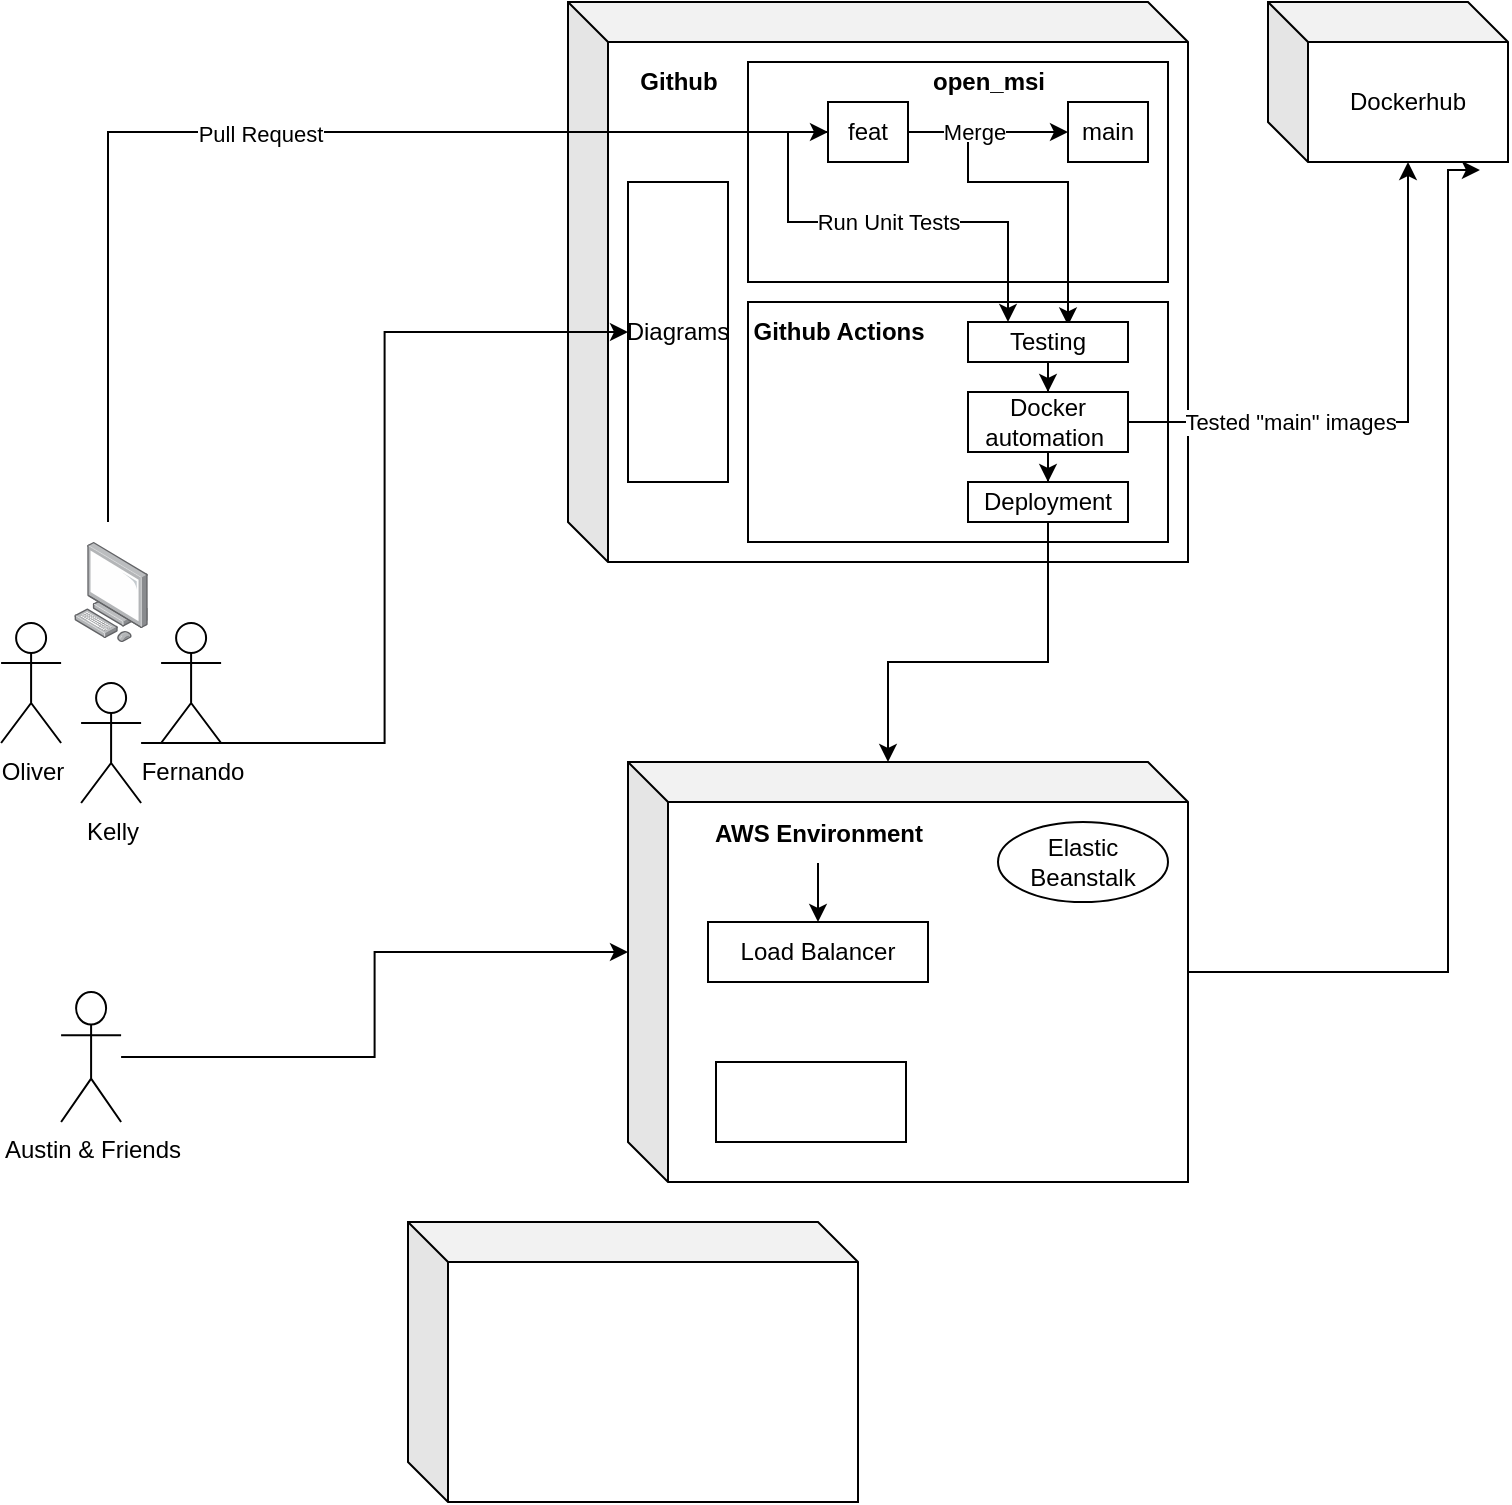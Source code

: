 <mxfile version="21.6.1" type="github">
  <diagram id="C5RBs43oDa-KdzZeNtuy" name="Page-1">
    <mxGraphModel dx="1219" dy="1100" grid="1" gridSize="10" guides="1" tooltips="1" connect="1" arrows="1" fold="1" page="1" pageScale="1" pageWidth="827" pageHeight="1169" math="0" shadow="0">
      <root>
        <mxCell id="WIyWlLk6GJQsqaUBKTNV-0" />
        <mxCell id="WIyWlLk6GJQsqaUBKTNV-1" parent="WIyWlLk6GJQsqaUBKTNV-0" />
        <mxCell id="ok3c5rBseA4MzY6DTmoh-71" style="edgeStyle=orthogonalEdgeStyle;rounded=0;orthogonalLoop=1;jettySize=auto;html=1;entryX=0.883;entryY=1.05;entryDx=0;entryDy=0;entryPerimeter=0;" edge="1" parent="WIyWlLk6GJQsqaUBKTNV-1" source="ok3c5rBseA4MzY6DTmoh-61" target="ok3c5rBseA4MzY6DTmoh-55">
          <mxGeometry relative="1" as="geometry">
            <Array as="points">
              <mxPoint x="780" y="515" />
              <mxPoint x="780" y="114" />
            </Array>
          </mxGeometry>
        </mxCell>
        <mxCell id="ok3c5rBseA4MzY6DTmoh-61" value="" style="shape=cube;whiteSpace=wrap;html=1;boundedLbl=1;backgroundOutline=1;darkOpacity=0.05;darkOpacity2=0.1;" vertex="1" parent="WIyWlLk6GJQsqaUBKTNV-1">
          <mxGeometry x="370" y="410" width="280" height="210" as="geometry" />
        </mxCell>
        <mxCell id="ok3c5rBseA4MzY6DTmoh-1" value="" style="shape=cube;whiteSpace=wrap;html=1;boundedLbl=1;backgroundOutline=1;darkOpacity=0.05;darkOpacity2=0.1;" vertex="1" parent="WIyWlLk6GJQsqaUBKTNV-1">
          <mxGeometry x="340" y="30" width="310" height="280" as="geometry" />
        </mxCell>
        <mxCell id="ok3c5rBseA4MzY6DTmoh-2" value="" style="rounded=0;whiteSpace=wrap;html=1;" vertex="1" parent="WIyWlLk6GJQsqaUBKTNV-1">
          <mxGeometry x="430" y="180" width="210" height="120" as="geometry" />
        </mxCell>
        <mxCell id="ok3c5rBseA4MzY6DTmoh-4" value="" style="rounded=0;whiteSpace=wrap;html=1;" vertex="1" parent="WIyWlLk6GJQsqaUBKTNV-1">
          <mxGeometry x="430" y="60" width="210" height="110" as="geometry" />
        </mxCell>
        <mxCell id="ok3c5rBseA4MzY6DTmoh-15" style="edgeStyle=orthogonalEdgeStyle;rounded=0;orthogonalLoop=1;jettySize=auto;html=1;entryX=0;entryY=0.5;entryDx=0;entryDy=0;" edge="1" parent="WIyWlLk6GJQsqaUBKTNV-1" target="ok3c5rBseA4MzY6DTmoh-25">
          <mxGeometry relative="1" as="geometry">
            <mxPoint x="110" y="290" as="sourcePoint" />
            <Array as="points">
              <mxPoint x="110" y="95" />
            </Array>
          </mxGeometry>
        </mxCell>
        <mxCell id="ok3c5rBseA4MzY6DTmoh-34" value="Pull Request" style="edgeLabel;html=1;align=center;verticalAlign=middle;resizable=0;points=[];" vertex="1" connectable="0" parent="ok3c5rBseA4MzY6DTmoh-15">
          <mxGeometry x="-0.025" y="-1" relative="1" as="geometry">
            <mxPoint as="offset" />
          </mxGeometry>
        </mxCell>
        <mxCell id="ok3c5rBseA4MzY6DTmoh-5" value="Oliver" style="shape=umlActor;verticalLabelPosition=bottom;verticalAlign=top;html=1;outlineConnect=0;" vertex="1" parent="WIyWlLk6GJQsqaUBKTNV-1">
          <mxGeometry x="56.55" y="340.5" width="30" height="60" as="geometry" />
        </mxCell>
        <mxCell id="ok3c5rBseA4MzY6DTmoh-70" style="edgeStyle=orthogonalEdgeStyle;rounded=0;orthogonalLoop=1;jettySize=auto;html=1;entryX=0;entryY=0.5;entryDx=0;entryDy=0;" edge="1" parent="WIyWlLk6GJQsqaUBKTNV-1" source="ok3c5rBseA4MzY6DTmoh-7" target="ok3c5rBseA4MzY6DTmoh-69">
          <mxGeometry relative="1" as="geometry" />
        </mxCell>
        <mxCell id="ok3c5rBseA4MzY6DTmoh-7" value="Kelly" style="shape=umlActor;verticalLabelPosition=bottom;verticalAlign=top;html=1;outlineConnect=0;" vertex="1" parent="WIyWlLk6GJQsqaUBKTNV-1">
          <mxGeometry x="96.55" y="370.5" width="30" height="60" as="geometry" />
        </mxCell>
        <mxCell id="ok3c5rBseA4MzY6DTmoh-8" value="Fernando" style="shape=umlActor;verticalLabelPosition=bottom;verticalAlign=top;html=1;outlineConnect=0;" vertex="1" parent="WIyWlLk6GJQsqaUBKTNV-1">
          <mxGeometry x="136.55" y="340.5" width="30" height="60" as="geometry" />
        </mxCell>
        <mxCell id="ok3c5rBseA4MzY6DTmoh-16" value="&lt;b&gt;Github&lt;/b&gt;" style="text;html=1;align=center;verticalAlign=middle;resizable=0;points=[];autosize=1;strokeColor=none;fillColor=none;" vertex="1" parent="WIyWlLk6GJQsqaUBKTNV-1">
          <mxGeometry x="365" y="55" width="60" height="30" as="geometry" />
        </mxCell>
        <mxCell id="ok3c5rBseA4MzY6DTmoh-19" value="" style="image;points=[];aspect=fixed;html=1;align=center;shadow=0;dashed=0;image=img/lib/allied_telesis/computer_and_terminals/Personal_Computer.svg;" vertex="1" parent="WIyWlLk6GJQsqaUBKTNV-1">
          <mxGeometry x="93.1" y="300" width="36.9" height="50" as="geometry" />
        </mxCell>
        <mxCell id="ok3c5rBseA4MzY6DTmoh-22" value="&lt;b&gt;open_msi&lt;/b&gt;" style="text;html=1;align=center;verticalAlign=middle;resizable=0;points=[];autosize=1;strokeColor=none;fillColor=none;" vertex="1" parent="WIyWlLk6GJQsqaUBKTNV-1">
          <mxGeometry x="510" y="55" width="80" height="30" as="geometry" />
        </mxCell>
        <mxCell id="ok3c5rBseA4MzY6DTmoh-35" value="" style="edgeStyle=orthogonalEdgeStyle;rounded=0;orthogonalLoop=1;jettySize=auto;html=1;entryX=0.25;entryY=0;entryDx=0;entryDy=0;" edge="1" parent="WIyWlLk6GJQsqaUBKTNV-1" source="ok3c5rBseA4MzY6DTmoh-25" target="ok3c5rBseA4MzY6DTmoh-44">
          <mxGeometry relative="1" as="geometry">
            <Array as="points">
              <mxPoint x="450" y="95" />
              <mxPoint x="450" y="140" />
              <mxPoint x="560" y="140" />
            </Array>
          </mxGeometry>
        </mxCell>
        <mxCell id="ok3c5rBseA4MzY6DTmoh-36" value="Run Unit Tests" style="edgeLabel;html=1;align=center;verticalAlign=middle;resizable=0;points=[];" vertex="1" connectable="0" parent="ok3c5rBseA4MzY6DTmoh-35">
          <mxGeometry x="-0.172" y="-3" relative="1" as="geometry">
            <mxPoint x="22" y="-3" as="offset" />
          </mxGeometry>
        </mxCell>
        <mxCell id="ok3c5rBseA4MzY6DTmoh-39" value="" style="edgeStyle=orthogonalEdgeStyle;rounded=0;orthogonalLoop=1;jettySize=auto;html=1;" edge="1" parent="WIyWlLk6GJQsqaUBKTNV-1" source="ok3c5rBseA4MzY6DTmoh-25" target="ok3c5rBseA4MzY6DTmoh-27">
          <mxGeometry relative="1" as="geometry" />
        </mxCell>
        <mxCell id="ok3c5rBseA4MzY6DTmoh-40" value="Merge" style="edgeLabel;html=1;align=center;verticalAlign=middle;resizable=0;points=[];" vertex="1" connectable="0" parent="ok3c5rBseA4MzY6DTmoh-39">
          <mxGeometry x="-0.222" y="-4" relative="1" as="geometry">
            <mxPoint x="2" y="-4" as="offset" />
          </mxGeometry>
        </mxCell>
        <mxCell id="ok3c5rBseA4MzY6DTmoh-25" value="feat" style="rounded=0;whiteSpace=wrap;html=1;" vertex="1" parent="WIyWlLk6GJQsqaUBKTNV-1">
          <mxGeometry x="470" y="80" width="40" height="30" as="geometry" />
        </mxCell>
        <mxCell id="ok3c5rBseA4MzY6DTmoh-41" value="" style="edgeStyle=orthogonalEdgeStyle;rounded=0;orthogonalLoop=1;jettySize=auto;html=1;entryX=0.629;entryY=0.086;entryDx=0;entryDy=0;entryPerimeter=0;" edge="1" parent="WIyWlLk6GJQsqaUBKTNV-1" target="ok3c5rBseA4MzY6DTmoh-44">
          <mxGeometry relative="1" as="geometry">
            <mxPoint x="540" y="100" as="sourcePoint" />
            <mxPoint x="602.56" y="191.72" as="targetPoint" />
            <Array as="points">
              <mxPoint x="540" y="120" />
              <mxPoint x="590" y="120" />
              <mxPoint x="590" y="192" />
            </Array>
          </mxGeometry>
        </mxCell>
        <mxCell id="ok3c5rBseA4MzY6DTmoh-27" value="main" style="rounded=0;whiteSpace=wrap;html=1;" vertex="1" parent="WIyWlLk6GJQsqaUBKTNV-1">
          <mxGeometry x="590" y="80" width="40" height="30" as="geometry" />
        </mxCell>
        <mxCell id="ok3c5rBseA4MzY6DTmoh-42" value="&lt;b style=&quot;border-color: var(--border-color);&quot;&gt;Github Actions&lt;/b&gt;" style="text;html=1;align=center;verticalAlign=middle;resizable=0;points=[];autosize=1;strokeColor=none;fillColor=none;" vertex="1" parent="WIyWlLk6GJQsqaUBKTNV-1">
          <mxGeometry x="420" y="180" width="110" height="30" as="geometry" />
        </mxCell>
        <mxCell id="ok3c5rBseA4MzY6DTmoh-49" style="edgeStyle=orthogonalEdgeStyle;rounded=0;orthogonalLoop=1;jettySize=auto;html=1;entryX=0.5;entryY=0;entryDx=0;entryDy=0;" edge="1" parent="WIyWlLk6GJQsqaUBKTNV-1" source="ok3c5rBseA4MzY6DTmoh-44" target="ok3c5rBseA4MzY6DTmoh-45">
          <mxGeometry relative="1" as="geometry" />
        </mxCell>
        <mxCell id="ok3c5rBseA4MzY6DTmoh-44" value="Testing" style="rounded=0;whiteSpace=wrap;html=1;" vertex="1" parent="WIyWlLk6GJQsqaUBKTNV-1">
          <mxGeometry x="540" y="190" width="80" height="20" as="geometry" />
        </mxCell>
        <mxCell id="ok3c5rBseA4MzY6DTmoh-51" style="edgeStyle=orthogonalEdgeStyle;rounded=0;orthogonalLoop=1;jettySize=auto;html=1;" edge="1" parent="WIyWlLk6GJQsqaUBKTNV-1" source="ok3c5rBseA4MzY6DTmoh-45" target="ok3c5rBseA4MzY6DTmoh-46">
          <mxGeometry relative="1" as="geometry" />
        </mxCell>
        <mxCell id="ok3c5rBseA4MzY6DTmoh-56" style="edgeStyle=orthogonalEdgeStyle;rounded=0;orthogonalLoop=1;jettySize=auto;html=1;entryX=0;entryY=0;entryDx=70;entryDy=80;entryPerimeter=0;" edge="1" parent="WIyWlLk6GJQsqaUBKTNV-1" source="ok3c5rBseA4MzY6DTmoh-45" target="ok3c5rBseA4MzY6DTmoh-55">
          <mxGeometry relative="1" as="geometry" />
        </mxCell>
        <mxCell id="ok3c5rBseA4MzY6DTmoh-57" value="Tested &quot;main&quot; images" style="edgeLabel;html=1;align=center;verticalAlign=middle;resizable=0;points=[];" vertex="1" connectable="0" parent="ok3c5rBseA4MzY6DTmoh-56">
          <mxGeometry x="-0.491" y="4" relative="1" as="geometry">
            <mxPoint x="12" y="4" as="offset" />
          </mxGeometry>
        </mxCell>
        <mxCell id="ok3c5rBseA4MzY6DTmoh-45" value="Docker automation&amp;nbsp;" style="rounded=0;whiteSpace=wrap;html=1;" vertex="1" parent="WIyWlLk6GJQsqaUBKTNV-1">
          <mxGeometry x="540" y="225" width="80" height="30" as="geometry" />
        </mxCell>
        <mxCell id="ok3c5rBseA4MzY6DTmoh-59" style="edgeStyle=orthogonalEdgeStyle;rounded=0;orthogonalLoop=1;jettySize=auto;html=1;entryX=0;entryY=0;entryDx=130;entryDy=0;entryPerimeter=0;" edge="1" parent="WIyWlLk6GJQsqaUBKTNV-1" source="ok3c5rBseA4MzY6DTmoh-46" target="ok3c5rBseA4MzY6DTmoh-61">
          <mxGeometry relative="1" as="geometry">
            <mxPoint x="580" y="390" as="targetPoint" />
            <Array as="points">
              <mxPoint x="580" y="360" />
              <mxPoint x="500" y="360" />
            </Array>
          </mxGeometry>
        </mxCell>
        <mxCell id="ok3c5rBseA4MzY6DTmoh-46" value="Deployment" style="rounded=0;whiteSpace=wrap;html=1;" vertex="1" parent="WIyWlLk6GJQsqaUBKTNV-1">
          <mxGeometry x="540" y="270" width="80" height="20" as="geometry" />
        </mxCell>
        <mxCell id="ok3c5rBseA4MzY6DTmoh-55" value="Dockerhub" style="shape=cube;whiteSpace=wrap;html=1;boundedLbl=1;backgroundOutline=1;darkOpacity=0.05;darkOpacity2=0.1;" vertex="1" parent="WIyWlLk6GJQsqaUBKTNV-1">
          <mxGeometry x="690" y="30" width="120" height="80" as="geometry" />
        </mxCell>
        <mxCell id="ok3c5rBseA4MzY6DTmoh-62" value="Elastic Beanstalk" style="ellipse;whiteSpace=wrap;html=1;" vertex="1" parent="WIyWlLk6GJQsqaUBKTNV-1">
          <mxGeometry x="555" y="440" width="85" height="40" as="geometry" />
        </mxCell>
        <mxCell id="ok3c5rBseA4MzY6DTmoh-65" value="" style="edgeStyle=orthogonalEdgeStyle;rounded=0;orthogonalLoop=1;jettySize=auto;html=1;" edge="1" parent="WIyWlLk6GJQsqaUBKTNV-1" source="ok3c5rBseA4MzY6DTmoh-63" target="ok3c5rBseA4MzY6DTmoh-64">
          <mxGeometry relative="1" as="geometry" />
        </mxCell>
        <mxCell id="ok3c5rBseA4MzY6DTmoh-63" value="&lt;b&gt;AWS Environment&lt;/b&gt;" style="text;html=1;align=center;verticalAlign=middle;resizable=0;points=[];autosize=1;strokeColor=none;fillColor=none;" vertex="1" parent="WIyWlLk6GJQsqaUBKTNV-1">
          <mxGeometry x="400" y="430.5" width="130" height="30" as="geometry" />
        </mxCell>
        <mxCell id="ok3c5rBseA4MzY6DTmoh-64" value="Load Balancer" style="rounded=0;whiteSpace=wrap;html=1;" vertex="1" parent="WIyWlLk6GJQsqaUBKTNV-1">
          <mxGeometry x="410" y="490" width="110" height="30" as="geometry" />
        </mxCell>
        <mxCell id="ok3c5rBseA4MzY6DTmoh-67" style="edgeStyle=orthogonalEdgeStyle;rounded=0;orthogonalLoop=1;jettySize=auto;html=1;entryX=0;entryY=0;entryDx=0;entryDy=95;entryPerimeter=0;" edge="1" parent="WIyWlLk6GJQsqaUBKTNV-1" source="ok3c5rBseA4MzY6DTmoh-66" target="ok3c5rBseA4MzY6DTmoh-61">
          <mxGeometry relative="1" as="geometry" />
        </mxCell>
        <mxCell id="ok3c5rBseA4MzY6DTmoh-66" value="Austin &amp;amp; Friends" style="shape=umlActor;verticalLabelPosition=bottom;verticalAlign=top;html=1;outlineConnect=0;" vertex="1" parent="WIyWlLk6GJQsqaUBKTNV-1">
          <mxGeometry x="86.55" y="525" width="30" height="65" as="geometry" />
        </mxCell>
        <mxCell id="ok3c5rBseA4MzY6DTmoh-68" value="" style="rounded=0;whiteSpace=wrap;html=1;" vertex="1" parent="WIyWlLk6GJQsqaUBKTNV-1">
          <mxGeometry x="414" y="560" width="95" height="40" as="geometry" />
        </mxCell>
        <mxCell id="ok3c5rBseA4MzY6DTmoh-69" value="Diagrams" style="rounded=0;whiteSpace=wrap;html=1;" vertex="1" parent="WIyWlLk6GJQsqaUBKTNV-1">
          <mxGeometry x="370" y="120" width="50" height="150" as="geometry" />
        </mxCell>
        <mxCell id="ok3c5rBseA4MzY6DTmoh-74" value="" style="shape=cube;whiteSpace=wrap;html=1;boundedLbl=1;backgroundOutline=1;darkOpacity=0.05;darkOpacity2=0.1;" vertex="1" parent="WIyWlLk6GJQsqaUBKTNV-1">
          <mxGeometry x="260" y="640" width="225" height="140" as="geometry" />
        </mxCell>
      </root>
    </mxGraphModel>
  </diagram>
</mxfile>
